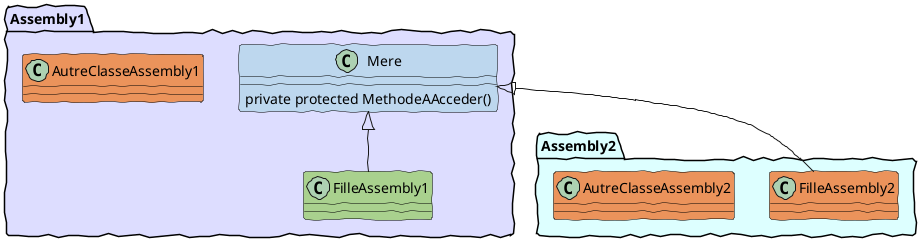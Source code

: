 @startuml AccessModifierPrivateProtected
skinparam classAttributeIconSize 0
skinparam handwritten true
skinparam class {
    BackgroundColor White
    BorderColor #000
}

package Assembly1 #DDF {
    class Mere #BDD7EE {
        private protected MethodeAAcceder()
    }

    class FilleAssembly1 #A9D18E {

    }

    Mere <|-- FilleAssembly1

    class AutreClasseAssembly1 #EB935B {

    }
}

package Assembly2 #DFF {
    class FilleAssembly2 #EB935B {

    }

    Mere <|-- FilleAssembly2

    class AutreClasseAssembly2 #EB935B {

    }
}

@enduml